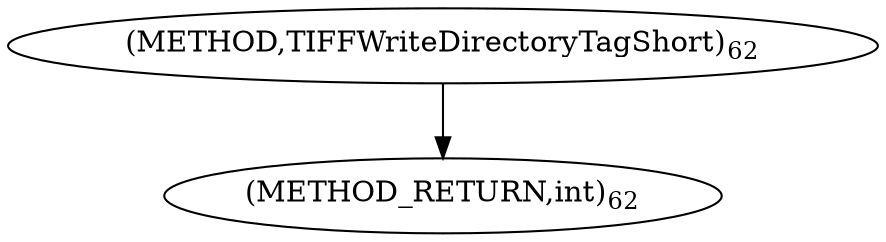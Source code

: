 digraph "TIFFWriteDirectoryTagShort" {  
"63982" [label = <(METHOD,TIFFWriteDirectoryTagShort)<SUB>62</SUB>> ]
"63988" [label = <(METHOD_RETURN,int)<SUB>62</SUB>> ]
  "63982" -> "63988" 
}
